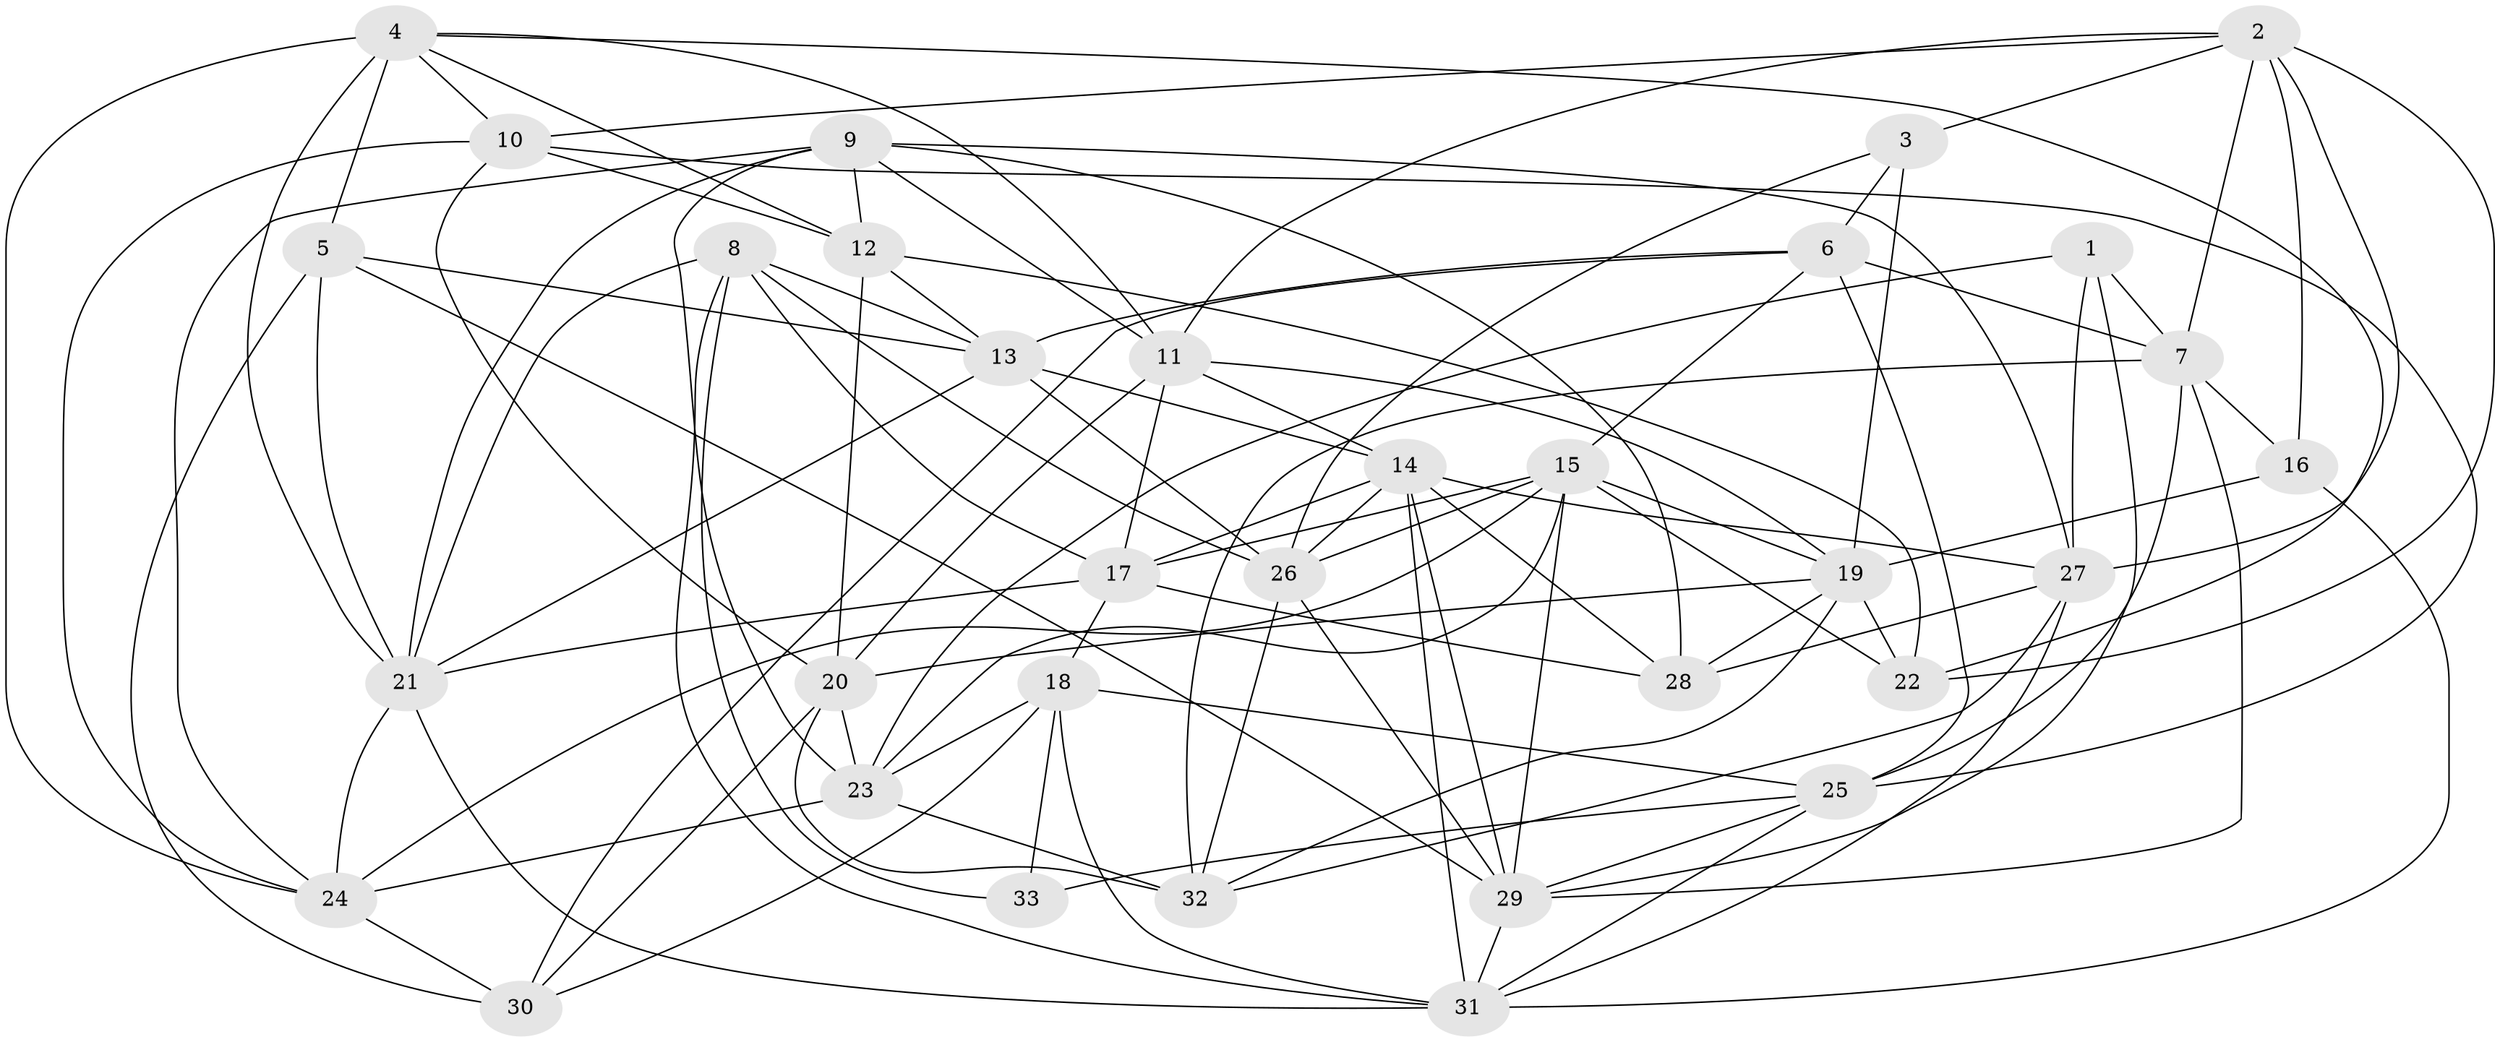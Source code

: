 // original degree distribution, {4: 1.0}
// Generated by graph-tools (version 1.1) at 2025/38/03/04/25 23:38:17]
// undirected, 33 vertices, 105 edges
graph export_dot {
  node [color=gray90,style=filled];
  1;
  2;
  3;
  4;
  5;
  6;
  7;
  8;
  9;
  10;
  11;
  12;
  13;
  14;
  15;
  16;
  17;
  18;
  19;
  20;
  21;
  22;
  23;
  24;
  25;
  26;
  27;
  28;
  29;
  30;
  31;
  32;
  33;
  1 -- 7 [weight=1.0];
  1 -- 23 [weight=1.0];
  1 -- 27 [weight=1.0];
  1 -- 29 [weight=1.0];
  2 -- 3 [weight=1.0];
  2 -- 7 [weight=1.0];
  2 -- 10 [weight=1.0];
  2 -- 11 [weight=1.0];
  2 -- 16 [weight=2.0];
  2 -- 22 [weight=1.0];
  2 -- 27 [weight=1.0];
  3 -- 6 [weight=1.0];
  3 -- 19 [weight=1.0];
  3 -- 26 [weight=1.0];
  4 -- 5 [weight=2.0];
  4 -- 10 [weight=1.0];
  4 -- 11 [weight=1.0];
  4 -- 12 [weight=1.0];
  4 -- 21 [weight=1.0];
  4 -- 22 [weight=1.0];
  4 -- 24 [weight=1.0];
  5 -- 13 [weight=1.0];
  5 -- 21 [weight=1.0];
  5 -- 29 [weight=3.0];
  5 -- 30 [weight=1.0];
  6 -- 7 [weight=1.0];
  6 -- 13 [weight=2.0];
  6 -- 15 [weight=1.0];
  6 -- 25 [weight=2.0];
  6 -- 30 [weight=1.0];
  7 -- 16 [weight=2.0];
  7 -- 25 [weight=1.0];
  7 -- 29 [weight=1.0];
  7 -- 32 [weight=1.0];
  8 -- 13 [weight=2.0];
  8 -- 17 [weight=1.0];
  8 -- 21 [weight=1.0];
  8 -- 26 [weight=1.0];
  8 -- 31 [weight=2.0];
  8 -- 33 [weight=1.0];
  9 -- 11 [weight=1.0];
  9 -- 12 [weight=1.0];
  9 -- 21 [weight=3.0];
  9 -- 23 [weight=1.0];
  9 -- 24 [weight=1.0];
  9 -- 27 [weight=2.0];
  9 -- 28 [weight=1.0];
  10 -- 12 [weight=1.0];
  10 -- 20 [weight=1.0];
  10 -- 24 [weight=1.0];
  10 -- 25 [weight=1.0];
  11 -- 14 [weight=1.0];
  11 -- 17 [weight=1.0];
  11 -- 19 [weight=2.0];
  11 -- 20 [weight=1.0];
  12 -- 13 [weight=1.0];
  12 -- 20 [weight=2.0];
  12 -- 22 [weight=2.0];
  13 -- 14 [weight=2.0];
  13 -- 21 [weight=1.0];
  13 -- 26 [weight=1.0];
  14 -- 17 [weight=1.0];
  14 -- 26 [weight=2.0];
  14 -- 27 [weight=1.0];
  14 -- 28 [weight=1.0];
  14 -- 29 [weight=1.0];
  14 -- 31 [weight=1.0];
  15 -- 17 [weight=1.0];
  15 -- 19 [weight=1.0];
  15 -- 22 [weight=1.0];
  15 -- 23 [weight=1.0];
  15 -- 24 [weight=1.0];
  15 -- 26 [weight=1.0];
  15 -- 29 [weight=1.0];
  16 -- 19 [weight=2.0];
  16 -- 31 [weight=2.0];
  17 -- 18 [weight=1.0];
  17 -- 21 [weight=1.0];
  17 -- 28 [weight=2.0];
  18 -- 23 [weight=1.0];
  18 -- 25 [weight=1.0];
  18 -- 30 [weight=2.0];
  18 -- 31 [weight=1.0];
  18 -- 33 [weight=2.0];
  19 -- 20 [weight=1.0];
  19 -- 22 [weight=1.0];
  19 -- 28 [weight=1.0];
  19 -- 32 [weight=1.0];
  20 -- 23 [weight=1.0];
  20 -- 30 [weight=1.0];
  20 -- 32 [weight=1.0];
  21 -- 24 [weight=1.0];
  21 -- 31 [weight=1.0];
  23 -- 24 [weight=2.0];
  23 -- 32 [weight=1.0];
  24 -- 30 [weight=1.0];
  25 -- 29 [weight=1.0];
  25 -- 31 [weight=1.0];
  25 -- 33 [weight=1.0];
  26 -- 29 [weight=1.0];
  26 -- 32 [weight=1.0];
  27 -- 28 [weight=1.0];
  27 -- 31 [weight=1.0];
  27 -- 32 [weight=1.0];
  29 -- 31 [weight=1.0];
}
